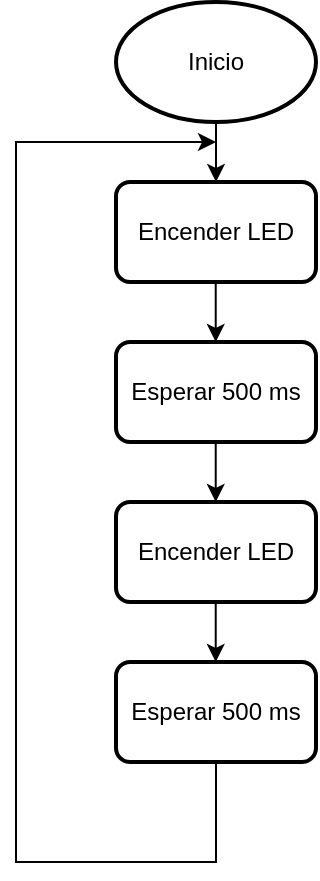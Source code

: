 <mxfile version="26.0.14">
  <diagram name="Páxina-1" id="o7eKdP56tCgLP_EEfvs-">
    <mxGraphModel dx="1173" dy="669" grid="0" gridSize="10" guides="1" tooltips="1" connect="1" arrows="1" fold="1" page="1" pageScale="1" pageWidth="827" pageHeight="1169" math="0" shadow="0">
      <root>
        <mxCell id="0" />
        <mxCell id="1" parent="0" />
        <mxCell id="Nz3ita_-XblxFVwurBpk-1" value="Inicio" style="strokeWidth=2;html=1;shape=mxgraph.flowchart.start_1;whiteSpace=wrap;" vertex="1" parent="1">
          <mxGeometry x="200" y="90" width="100" height="60" as="geometry" />
        </mxCell>
        <mxCell id="Nz3ita_-XblxFVwurBpk-2" value="Encender LED" style="rounded=1;whiteSpace=wrap;html=1;absoluteArcSize=1;arcSize=14;strokeWidth=2;" vertex="1" parent="1">
          <mxGeometry x="200" y="180" width="100" height="50" as="geometry" />
        </mxCell>
        <mxCell id="Nz3ita_-XblxFVwurBpk-3" value="Esperar 500 ms" style="rounded=1;whiteSpace=wrap;html=1;absoluteArcSize=1;arcSize=14;strokeWidth=2;" vertex="1" parent="1">
          <mxGeometry x="200" y="260" width="100" height="50" as="geometry" />
        </mxCell>
        <mxCell id="Nz3ita_-XblxFVwurBpk-4" value="Esperar 500 ms" style="rounded=1;whiteSpace=wrap;html=1;absoluteArcSize=1;arcSize=14;strokeWidth=2;" vertex="1" parent="1">
          <mxGeometry x="200" y="420" width="100" height="50" as="geometry" />
        </mxCell>
        <mxCell id="Nz3ita_-XblxFVwurBpk-5" value="Encender LED" style="rounded=1;whiteSpace=wrap;html=1;absoluteArcSize=1;arcSize=14;strokeWidth=2;" vertex="1" parent="1">
          <mxGeometry x="200" y="340" width="100" height="50" as="geometry" />
        </mxCell>
        <mxCell id="Nz3ita_-XblxFVwurBpk-6" value="" style="endArrow=classic;html=1;rounded=0;exitX=0.5;exitY=1;exitDx=0;exitDy=0;exitPerimeter=0;entryX=0.5;entryY=0;entryDx=0;entryDy=0;" edge="1" parent="1" source="Nz3ita_-XblxFVwurBpk-1" target="Nz3ita_-XblxFVwurBpk-2">
          <mxGeometry width="50" height="50" relative="1" as="geometry">
            <mxPoint x="390" y="320" as="sourcePoint" />
            <mxPoint x="440" y="270" as="targetPoint" />
          </mxGeometry>
        </mxCell>
        <mxCell id="Nz3ita_-XblxFVwurBpk-7" value="" style="endArrow=classic;html=1;rounded=0;exitX=0.5;exitY=1;exitDx=0;exitDy=0;exitPerimeter=0;entryX=0.5;entryY=0;entryDx=0;entryDy=0;" edge="1" parent="1">
          <mxGeometry width="50" height="50" relative="1" as="geometry">
            <mxPoint x="249.86" y="230" as="sourcePoint" />
            <mxPoint x="249.86" y="260" as="targetPoint" />
          </mxGeometry>
        </mxCell>
        <mxCell id="Nz3ita_-XblxFVwurBpk-8" value="" style="endArrow=classic;html=1;rounded=0;exitX=0.5;exitY=1;exitDx=0;exitDy=0;exitPerimeter=0;entryX=0.5;entryY=0;entryDx=0;entryDy=0;" edge="1" parent="1">
          <mxGeometry width="50" height="50" relative="1" as="geometry">
            <mxPoint x="249.86" y="310" as="sourcePoint" />
            <mxPoint x="249.86" y="340" as="targetPoint" />
          </mxGeometry>
        </mxCell>
        <mxCell id="Nz3ita_-XblxFVwurBpk-9" value="" style="endArrow=classic;html=1;rounded=0;exitX=0.5;exitY=1;exitDx=0;exitDy=0;exitPerimeter=0;entryX=0.5;entryY=0;entryDx=0;entryDy=0;" edge="1" parent="1">
          <mxGeometry width="50" height="50" relative="1" as="geometry">
            <mxPoint x="249.86" y="390" as="sourcePoint" />
            <mxPoint x="249.86" y="420" as="targetPoint" />
          </mxGeometry>
        </mxCell>
        <mxCell id="Nz3ita_-XblxFVwurBpk-10" value="" style="endArrow=classic;html=1;rounded=0;exitX=0.5;exitY=1;exitDx=0;exitDy=0;" edge="1" parent="1" source="Nz3ita_-XblxFVwurBpk-4">
          <mxGeometry width="50" height="50" relative="1" as="geometry">
            <mxPoint x="380" y="410" as="sourcePoint" />
            <mxPoint x="250" y="160" as="targetPoint" />
            <Array as="points">
              <mxPoint x="250" y="520" />
              <mxPoint x="150" y="520" />
              <mxPoint x="150" y="160" />
            </Array>
          </mxGeometry>
        </mxCell>
      </root>
    </mxGraphModel>
  </diagram>
</mxfile>
